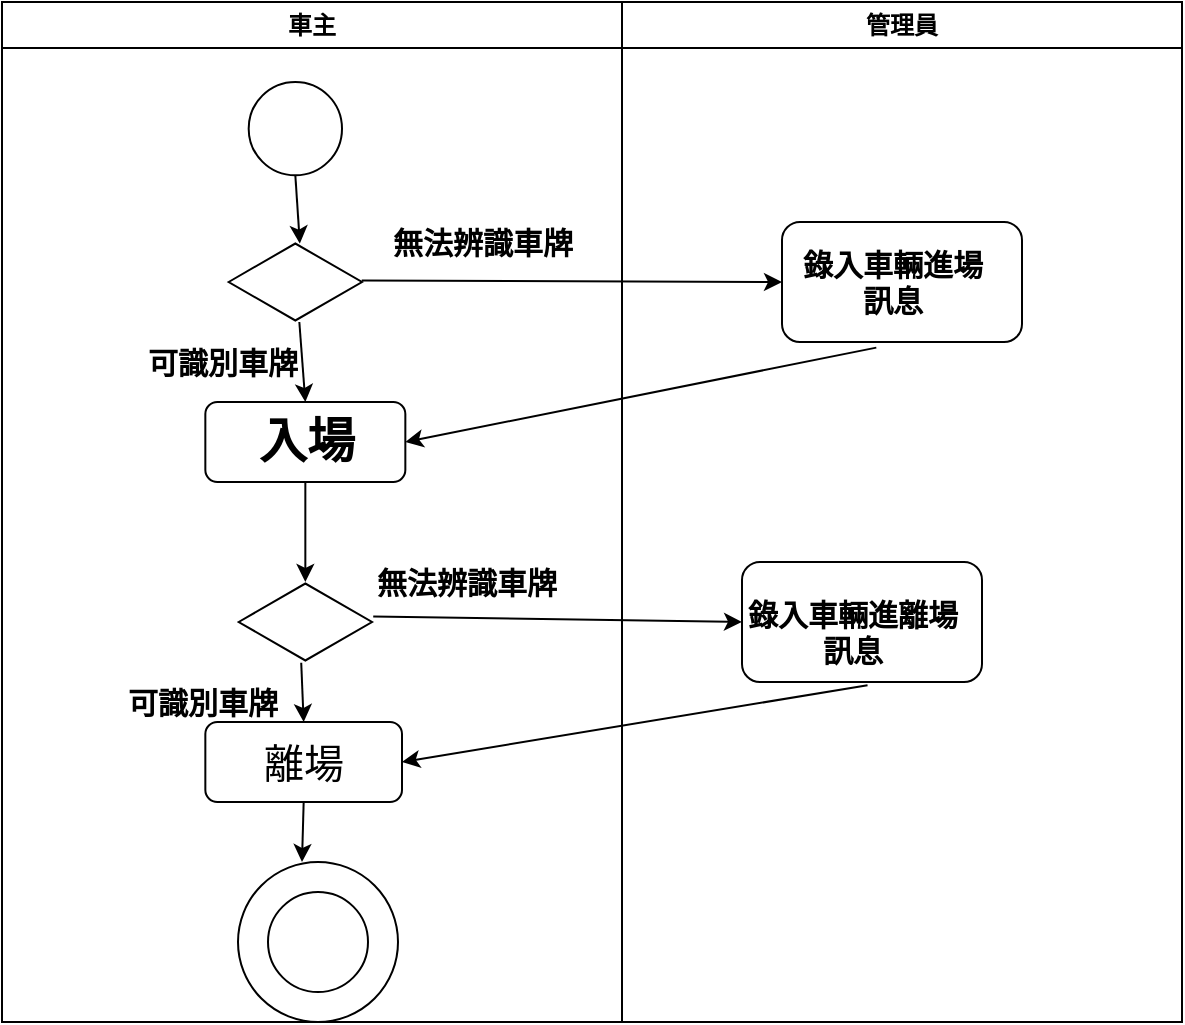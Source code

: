 <?xml version="1.0" encoding="UTF-8"?>
<mxfile version="22.1.11" type="google">
  <diagram name="第 1 页" id="evoU5WJgfH2CgUg1d2aO">
    <mxGraphModel dx="1042" dy="569" grid="1" gridSize="10" guides="1" tooltips="1" connect="1" arrows="1" fold="1" page="1" pageScale="1" pageWidth="827" pageHeight="1169" math="0" shadow="0">
      <root>
        <mxCell id="0" />
        <mxCell id="1" parent="0" />
        <mxCell id="GB0AfXjYes_lCtySccoB-17" value="車主" style="swimlane;whiteSpace=wrap;html=1;" parent="1" vertex="1">
          <mxGeometry x="90" y="50" width="310" height="510" as="geometry" />
        </mxCell>
        <mxCell id="GB0AfXjYes_lCtySccoB-20" value="" style="ellipse;whiteSpace=wrap;html=1;aspect=fixed;" parent="GB0AfXjYes_lCtySccoB-17" vertex="1">
          <mxGeometry x="123.34" y="40" width="46.66" height="46.66" as="geometry" />
        </mxCell>
        <mxCell id="GB0AfXjYes_lCtySccoB-24" value="" style="html=1;whiteSpace=wrap;aspect=fixed;shape=isoRectangle;" parent="GB0AfXjYes_lCtySccoB-17" vertex="1">
          <mxGeometry x="113.33" y="120" width="66.67" height="40" as="geometry" />
        </mxCell>
        <mxCell id="GB0AfXjYes_lCtySccoB-27" value="&lt;p style=&quot;line-height: 120%; font-size: 15px;&quot;&gt;無法辨識車牌&lt;/p&gt;" style="text;strokeColor=none;fillColor=none;html=1;fontSize=15;fontStyle=1;verticalAlign=middle;align=center;" parent="GB0AfXjYes_lCtySccoB-17" vertex="1">
          <mxGeometry x="210" y="100" width="60" height="40" as="geometry" />
        </mxCell>
        <mxCell id="GB0AfXjYes_lCtySccoB-23" value="" style="endArrow=classic;html=1;rounded=0;exitX=0.5;exitY=1;exitDx=0;exitDy=0;entryX=0.534;entryY=0.02;entryDx=0;entryDy=0;entryPerimeter=0;" parent="GB0AfXjYes_lCtySccoB-17" source="GB0AfXjYes_lCtySccoB-20" target="GB0AfXjYes_lCtySccoB-24" edge="1">
          <mxGeometry width="50" height="50" relative="1" as="geometry">
            <mxPoint x="240" y="210" as="sourcePoint" />
            <mxPoint x="100" y="120" as="targetPoint" />
          </mxGeometry>
        </mxCell>
        <mxCell id="GB0AfXjYes_lCtySccoB-30" value="" style="rounded=1;whiteSpace=wrap;html=1;" parent="GB0AfXjYes_lCtySccoB-17" vertex="1">
          <mxGeometry x="101.67" y="200" width="100" height="40" as="geometry" />
        </mxCell>
        <mxCell id="GB0AfXjYes_lCtySccoB-31" value="入場" style="text;strokeColor=none;fillColor=none;html=1;fontSize=24;fontStyle=1;verticalAlign=middle;align=center;" parent="GB0AfXjYes_lCtySccoB-17" vertex="1">
          <mxGeometry x="101.67" y="200" width="100" height="40" as="geometry" />
        </mxCell>
        <mxCell id="GB0AfXjYes_lCtySccoB-32" value="" style="endArrow=classic;html=1;rounded=0;exitX=0.53;exitY=1;exitDx=0;exitDy=0;exitPerimeter=0;entryX=0.5;entryY=0;entryDx=0;entryDy=0;" parent="GB0AfXjYes_lCtySccoB-17" source="GB0AfXjYes_lCtySccoB-24" target="GB0AfXjYes_lCtySccoB-31" edge="1">
          <mxGeometry width="50" height="50" relative="1" as="geometry">
            <mxPoint x="110.005" y="233.2" as="sourcePoint" />
            <mxPoint x="100" y="190" as="targetPoint" />
          </mxGeometry>
        </mxCell>
        <mxCell id="GB0AfXjYes_lCtySccoB-33" value="可識別車牌" style="text;strokeColor=none;fillColor=none;html=1;fontSize=15;fontStyle=1;verticalAlign=middle;align=center;" parent="GB0AfXjYes_lCtySccoB-17" vertex="1">
          <mxGeometry x="60" y="160" width="100" height="40" as="geometry" />
        </mxCell>
        <mxCell id="GB0AfXjYes_lCtySccoB-36" value="" style="html=1;whiteSpace=wrap;aspect=fixed;shape=isoRectangle;" parent="GB0AfXjYes_lCtySccoB-17" vertex="1">
          <mxGeometry x="118.34" y="290" width="66.67" height="40" as="geometry" />
        </mxCell>
        <mxCell id="GB0AfXjYes_lCtySccoB-35" value="" style="endArrow=classic;html=1;rounded=0;exitX=0.5;exitY=1;exitDx=0;exitDy=0;" parent="GB0AfXjYes_lCtySccoB-17" source="GB0AfXjYes_lCtySccoB-31" target="GB0AfXjYes_lCtySccoB-36" edge="1">
          <mxGeometry width="50" height="50" relative="1" as="geometry">
            <mxPoint x="60" y="210" as="sourcePoint" />
            <mxPoint x="-70" y="270" as="targetPoint" />
          </mxGeometry>
        </mxCell>
        <mxCell id="GB0AfXjYes_lCtySccoB-43" value="&lt;p style=&quot;line-height: 120%; font-size: 15px;&quot;&gt;無法辨識車牌&lt;/p&gt;" style="text;strokeColor=none;fillColor=none;html=1;fontSize=15;fontStyle=1;verticalAlign=middle;align=center;" parent="GB0AfXjYes_lCtySccoB-17" vertex="1">
          <mxGeometry x="201.67" y="270" width="60" height="40" as="geometry" />
        </mxCell>
        <mxCell id="GB0AfXjYes_lCtySccoB-47" value="&lt;font style=&quot;font-size: 20px;&quot;&gt;離場&lt;/font&gt;" style="rounded=1;whiteSpace=wrap;html=1;" parent="GB0AfXjYes_lCtySccoB-17" vertex="1">
          <mxGeometry x="101.67" y="360" width="98.33" height="40" as="geometry" />
        </mxCell>
        <mxCell id="GB0AfXjYes_lCtySccoB-48" value="" style="endArrow=classic;html=1;rounded=0;exitX=0.469;exitY=1.01;exitDx=0;exitDy=0;exitPerimeter=0;entryX=0.5;entryY=0;entryDx=0;entryDy=0;" parent="GB0AfXjYes_lCtySccoB-17" source="GB0AfXjYes_lCtySccoB-36" target="GB0AfXjYes_lCtySccoB-47" edge="1">
          <mxGeometry width="50" height="50" relative="1" as="geometry">
            <mxPoint x="300" y="330" as="sourcePoint" />
            <mxPoint x="350" y="280" as="targetPoint" />
          </mxGeometry>
        </mxCell>
        <mxCell id="GB0AfXjYes_lCtySccoB-50" value="可識別車牌" style="text;strokeColor=none;fillColor=none;html=1;fontSize=15;fontStyle=1;verticalAlign=middle;align=center;" parent="GB0AfXjYes_lCtySccoB-17" vertex="1">
          <mxGeometry x="50" y="330" width="100" height="40" as="geometry" />
        </mxCell>
        <mxCell id="GB0AfXjYes_lCtySccoB-52" value="" style="ellipse;whiteSpace=wrap;html=1;aspect=fixed;" parent="GB0AfXjYes_lCtySccoB-17" vertex="1">
          <mxGeometry x="118" y="430" width="80" height="80" as="geometry" />
        </mxCell>
        <mxCell id="GB0AfXjYes_lCtySccoB-53" value="" style="ellipse;whiteSpace=wrap;html=1;aspect=fixed;" parent="GB0AfXjYes_lCtySccoB-17" vertex="1">
          <mxGeometry x="133" y="445" width="50" height="50" as="geometry" />
        </mxCell>
        <mxCell id="GB0AfXjYes_lCtySccoB-21" value="管理員" style="swimlane;whiteSpace=wrap;html=1;" parent="1" vertex="1">
          <mxGeometry x="400" y="50" width="280" height="510" as="geometry" />
        </mxCell>
        <mxCell id="GB0AfXjYes_lCtySccoB-25" value="" style="rounded=1;whiteSpace=wrap;html=1;" parent="GB0AfXjYes_lCtySccoB-21" vertex="1">
          <mxGeometry x="80" y="110" width="120" height="60" as="geometry" />
        </mxCell>
        <mxCell id="GB0AfXjYes_lCtySccoB-28" value="錄入車輛進場&lt;br style=&quot;font-size: 15px;&quot;&gt;訊息" style="text;strokeColor=none;fillColor=none;html=1;fontSize=15;fontStyle=1;verticalAlign=middle;align=center;" parent="GB0AfXjYes_lCtySccoB-21" vertex="1">
          <mxGeometry x="100" y="115" width="70" height="50" as="geometry" />
        </mxCell>
        <mxCell id="GB0AfXjYes_lCtySccoB-40" value="" style="rounded=1;whiteSpace=wrap;html=1;" parent="GB0AfXjYes_lCtySccoB-21" vertex="1">
          <mxGeometry x="60" y="280" width="120" height="60" as="geometry" />
        </mxCell>
        <mxCell id="GB0AfXjYes_lCtySccoB-42" value="錄入車輛進離場&lt;br&gt;訊息" style="text;strokeColor=none;fillColor=none;html=1;fontSize=15;fontStyle=1;verticalAlign=middle;align=center;" parent="GB0AfXjYes_lCtySccoB-21" vertex="1">
          <mxGeometry x="80" y="290" width="70" height="50" as="geometry" />
        </mxCell>
        <mxCell id="GB0AfXjYes_lCtySccoB-26" value="" style="endArrow=classic;html=1;rounded=0;exitX=0.998;exitY=0.48;exitDx=0;exitDy=0;exitPerimeter=0;entryX=0;entryY=0.5;entryDx=0;entryDy=0;" parent="1" source="GB0AfXjYes_lCtySccoB-24" target="GB0AfXjYes_lCtySccoB-25" edge="1">
          <mxGeometry width="50" height="50" relative="1" as="geometry">
            <mxPoint x="320" y="260" as="sourcePoint" />
            <mxPoint x="370" y="210" as="targetPoint" />
          </mxGeometry>
        </mxCell>
        <mxCell id="GB0AfXjYes_lCtySccoB-34" value="" style="endArrow=classic;html=1;rounded=0;exitX=0.393;exitY=1.047;exitDx=0;exitDy=0;exitPerimeter=0;entryX=1;entryY=0.5;entryDx=0;entryDy=0;" parent="1" source="GB0AfXjYes_lCtySccoB-25" target="GB0AfXjYes_lCtySccoB-31" edge="1">
          <mxGeometry width="50" height="50" relative="1" as="geometry">
            <mxPoint x="320" y="260" as="sourcePoint" />
            <mxPoint x="370" y="210" as="targetPoint" />
          </mxGeometry>
        </mxCell>
        <mxCell id="GB0AfXjYes_lCtySccoB-39" value="" style="endArrow=classic;html=1;rounded=0;exitX=1.009;exitY=0.43;exitDx=0;exitDy=0;exitPerimeter=0;" parent="1" source="GB0AfXjYes_lCtySccoB-36" edge="1">
          <mxGeometry width="50" height="50" relative="1" as="geometry">
            <mxPoint x="390" y="380" as="sourcePoint" />
            <mxPoint x="460" y="360" as="targetPoint" />
          </mxGeometry>
        </mxCell>
        <mxCell id="GB0AfXjYes_lCtySccoB-49" value="" style="endArrow=classic;html=1;rounded=0;exitX=0.611;exitY=1.032;exitDx=0;exitDy=0;exitPerimeter=0;entryX=1;entryY=0.5;entryDx=0;entryDy=0;" parent="1" source="GB0AfXjYes_lCtySccoB-42" target="GB0AfXjYes_lCtySccoB-47" edge="1">
          <mxGeometry width="50" height="50" relative="1" as="geometry">
            <mxPoint x="390" y="380" as="sourcePoint" />
            <mxPoint x="440" y="330" as="targetPoint" />
          </mxGeometry>
        </mxCell>
        <mxCell id="GB0AfXjYes_lCtySccoB-51" value="" style="endArrow=classic;html=1;rounded=0;exitX=0.5;exitY=1;exitDx=0;exitDy=0;" parent="1" source="GB0AfXjYes_lCtySccoB-47" edge="1">
          <mxGeometry width="50" height="50" relative="1" as="geometry">
            <mxPoint x="390" y="380" as="sourcePoint" />
            <mxPoint x="240" y="480" as="targetPoint" />
          </mxGeometry>
        </mxCell>
      </root>
    </mxGraphModel>
  </diagram>
</mxfile>
